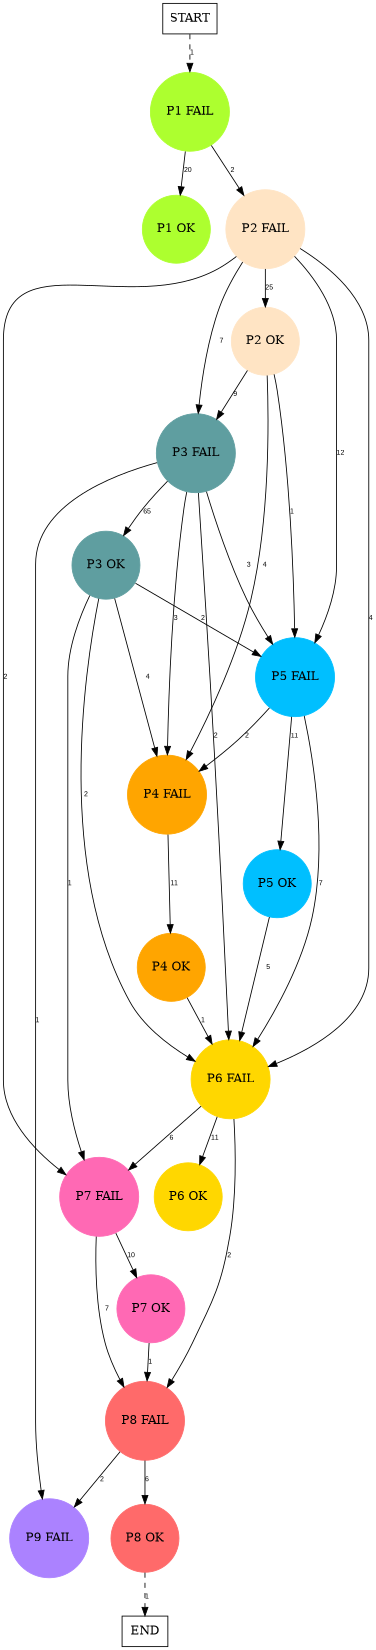 digraph graphname {
	dpi = 150
	size="16,11!";
	margin = 0;
"P1 FAIL" [shape=circle, color=greenyellow, style=filled]"P1 OK" [shape=circle, color=greenyellow, style=filled]"P2 FAIL" [shape=circle, color=bisque, style=filled]"P2 OK" [shape=circle, color=bisque, style=filled]"P3 FAIL" [shape=circle, color=cadetblue, style=filled]"P3 OK" [shape=circle, color=cadetblue, style=filled]"P5 FAIL" [shape=circle, color=deepskyblue, style=filled]"P4 FAIL" [shape=circle, color=orange, style=filled]"P6 FAIL" [shape=circle, color=gold, style=filled]"P5 OK" [shape=circle, color=deepskyblue, style=filled]"P4 OK" [shape=circle, color=orange, style=filled]"P6 OK" [shape=circle, color=gold, style=filled]"P7 FAIL" [shape=circle, color=hotpink, style=filled]"P7 OK" [shape=circle, color=hotpink, style=filled]"P8 FAIL" [shape=circle, color=indianred1, style=filled]"P8 OK" [shape=circle, color=indianred1, style=filled]"P9 FAIL" [shape=circle, color=mediumpurple1, style=filled]"START" [shape=box, fillcolor=white, style=filled, color=black]"END" [shape=box, fillcolor=white, style=filled, color=black]"P1 FAIL" -> "P1 OK" [ label ="20" labelfloat=false fontname="Arial" fontsize=8]
"P1 FAIL" -> "P2 FAIL" [ label ="2" labelfloat=false fontname="Arial" fontsize=8]
"P2 FAIL" -> "P2 OK" [ label ="25" labelfloat=false fontname="Arial" fontsize=8]
"P2 FAIL" -> "P3 FAIL" [ label ="7" labelfloat=false fontname="Arial" fontsize=8]
"P2 FAIL" -> "P5 FAIL" [ label ="12" labelfloat=false fontname="Arial" fontsize=8]
"P2 FAIL" -> "P6 FAIL" [ label ="4" labelfloat=false fontname="Arial" fontsize=8]
"P2 FAIL" -> "P7 FAIL" [ label ="2" labelfloat=false fontname="Arial" fontsize=8]
"P2 OK" -> "P3 FAIL" [ label ="9" labelfloat=false fontname="Arial" fontsize=8]
"P2 OK" -> "P5 FAIL" [ label ="1" labelfloat=false fontname="Arial" fontsize=8]
"P2 OK" -> "P4 FAIL" [ label ="4" labelfloat=false fontname="Arial" fontsize=8]
"P3 FAIL" -> "P3 OK" [ label ="65" labelfloat=false fontname="Arial" fontsize=8]
"P3 FAIL" -> "P5 FAIL" [ label ="3" labelfloat=false fontname="Arial" fontsize=8]
"P3 FAIL" -> "P4 FAIL" [ label ="3" labelfloat=false fontname="Arial" fontsize=8]
"P3 FAIL" -> "P6 FAIL" [ label ="2" labelfloat=false fontname="Arial" fontsize=8]
"P3 FAIL" -> "P9 FAIL" [ label ="1" labelfloat=false fontname="Arial" fontsize=8]
"P3 OK" -> "P5 FAIL" [ label ="2" labelfloat=false fontname="Arial" fontsize=8]
"P3 OK" -> "P4 FAIL" [ label ="4" labelfloat=false fontname="Arial" fontsize=8]
"P3 OK" -> "P6 FAIL" [ label ="2" labelfloat=false fontname="Arial" fontsize=8]
"P3 OK" -> "P7 FAIL" [ label ="1" labelfloat=false fontname="Arial" fontsize=8]
"P5 FAIL" -> "P4 FAIL" [ label ="2" labelfloat=false fontname="Arial" fontsize=8]
"P5 FAIL" -> "P6 FAIL" [ label ="7" labelfloat=false fontname="Arial" fontsize=8]
"P5 FAIL" -> "P5 OK" [ label ="11" labelfloat=false fontname="Arial" fontsize=8]
"P4 FAIL" -> "P4 OK" [ label ="11" labelfloat=false fontname="Arial" fontsize=8]
"P6 FAIL" -> "P6 OK" [ label ="11" labelfloat=false fontname="Arial" fontsize=8]
"P6 FAIL" -> "P7 FAIL" [ label ="6" labelfloat=false fontname="Arial" fontsize=8]
"P6 FAIL" -> "P8 FAIL" [ label ="2" labelfloat=false fontname="Arial" fontsize=8]
"P5 OK" -> "P6 FAIL" [ label ="5" labelfloat=false fontname="Arial" fontsize=8]
"P4 OK" -> "P6 FAIL" [ label ="1" labelfloat=false fontname="Arial" fontsize=8]
"P7 FAIL" -> "P7 OK" [ label ="10" labelfloat=false fontname="Arial" fontsize=8]
"P7 FAIL" -> "P8 FAIL" [ label ="7" labelfloat=false fontname="Arial" fontsize=8]
"P7 OK" -> "P8 FAIL" [ label ="1" labelfloat=false fontname="Arial" fontsize=8]
"P8 FAIL" -> "P8 OK" [ label ="6" labelfloat=false fontname="Arial" fontsize=8]
"P8 FAIL" -> "P9 FAIL" [ label ="2" labelfloat=false fontname="Arial" fontsize=8]
"P8 OK" -> "END" [ style = dashed label ="1" labelfloat=false fontname="Arial" fontsize=8]
"START" -> "P1 FAIL" [ style = dashed label ="1" labelfloat=false fontname="Arial" fontsize=8]
}